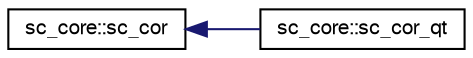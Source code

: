 digraph "Graphical Class Hierarchy"
{
  edge [fontname="FreeSans",fontsize="10",labelfontname="FreeSans",labelfontsize="10"];
  node [fontname="FreeSans",fontsize="10",shape=record];
  rankdir="LR";
  Node0 [label="sc_core::sc_cor",height=0.2,width=0.4,color="black", fillcolor="white", style="filled",URL="$a01792.html"];
  Node0 -> Node1 [dir="back",color="midnightblue",fontsize="10",style="solid",fontname="FreeSans"];
  Node1 [label="sc_core::sc_cor_qt",height=0.2,width=0.4,color="black", fillcolor="white", style="filled",URL="$a01800.html"];
}
